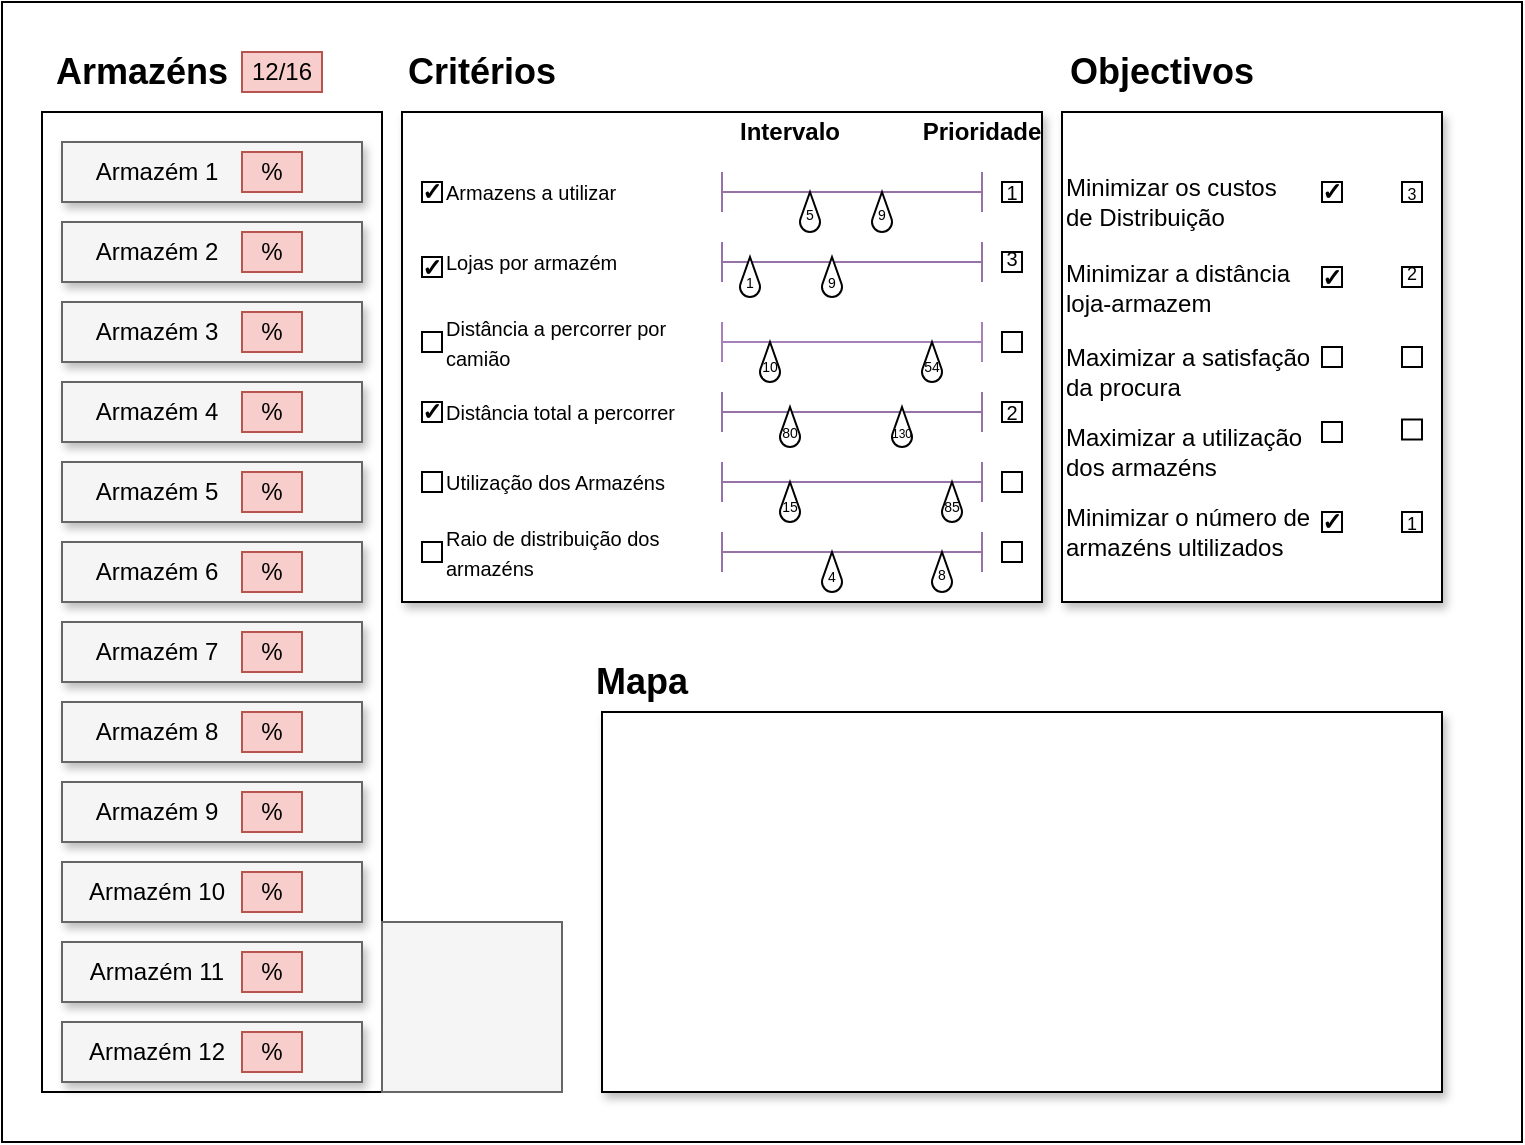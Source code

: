 <mxfile version="14.5.10" type="github" pages="3">
  <diagram id="NRmai4ufiU7n2OQgseoS" name="Main screen">
    <mxGraphModel dx="711" dy="396" grid="1" gridSize="10" guides="1" tooltips="1" connect="1" arrows="1" fold="1" page="1" pageScale="1" pageWidth="827" pageHeight="1169" math="0" shadow="0">
      <root>
        <mxCell id="0" />
        <mxCell id="1" parent="0" />
        <mxCell id="R0dW41iW67-p02SMjD4P-4" value="" style="rounded=0;whiteSpace=wrap;html=1;" parent="1" vertex="1">
          <mxGeometry x="40" y="120" width="760" height="570" as="geometry" />
        </mxCell>
        <mxCell id="R0dW41iW67-p02SMjD4P-6" value="" style="rounded=0;whiteSpace=wrap;html=1;" parent="1" vertex="1">
          <mxGeometry x="60" y="175" width="170" height="490" as="geometry" />
        </mxCell>
        <mxCell id="R0dW41iW67-p02SMjD4P-9" value="" style="rounded=0;whiteSpace=wrap;html=1;fillColor=#f5f5f5;strokeColor=#666666;fontColor=#333333;shadow=1;" parent="1" vertex="1">
          <mxGeometry x="70" y="230" width="150" height="30" as="geometry" />
        </mxCell>
        <mxCell id="R0dW41iW67-p02SMjD4P-10" value="" style="rounded=0;whiteSpace=wrap;html=1;fillColor=#f5f5f5;strokeColor=#666666;fontColor=#333333;shadow=1;" parent="1" vertex="1">
          <mxGeometry x="70" y="270" width="150" height="30" as="geometry" />
        </mxCell>
        <mxCell id="R0dW41iW67-p02SMjD4P-11" value="" style="rounded=0;whiteSpace=wrap;html=1;fillColor=#f5f5f5;strokeColor=#666666;fontColor=#333333;shadow=1;" parent="1" vertex="1">
          <mxGeometry x="70" y="310" width="150" height="30" as="geometry" />
        </mxCell>
        <mxCell id="R0dW41iW67-p02SMjD4P-12" value="" style="rounded=0;whiteSpace=wrap;html=1;fillColor=#f5f5f5;strokeColor=#666666;fontColor=#333333;shadow=1;" parent="1" vertex="1">
          <mxGeometry x="70" y="350" width="150" height="30" as="geometry" />
        </mxCell>
        <mxCell id="R0dW41iW67-p02SMjD4P-13" value="" style="rounded=0;whiteSpace=wrap;html=1;fillColor=#f5f5f5;strokeColor=#666666;fontColor=#333333;shadow=1;" parent="1" vertex="1">
          <mxGeometry x="70" y="430" width="150" height="30" as="geometry" />
        </mxCell>
        <mxCell id="R0dW41iW67-p02SMjD4P-14" value="" style="rounded=0;whiteSpace=wrap;html=1;fillColor=#f5f5f5;strokeColor=#666666;fontColor=#333333;shadow=1;" parent="1" vertex="1">
          <mxGeometry x="70" y="390" width="150" height="30" as="geometry" />
        </mxCell>
        <mxCell id="R0dW41iW67-p02SMjD4P-15" value="" style="rounded=0;whiteSpace=wrap;html=1;fillColor=#f5f5f5;strokeColor=#666666;fontColor=#333333;shadow=1;" parent="1" vertex="1">
          <mxGeometry x="70" y="190" width="150" height="30" as="geometry" />
        </mxCell>
        <UserObject label="Armazém 1 " link="data:page/id,EaeVv4soLOS1COrtuG4x" id="R0dW41iW67-p02SMjD4P-8">
          <mxCell style="text;html=1;strokeColor=none;fillColor=none;align=center;verticalAlign=middle;whiteSpace=wrap;rounded=0;" parent="1" vertex="1">
            <mxGeometry x="80" y="195" width="75" height="20" as="geometry" />
          </mxCell>
        </UserObject>
        <mxCell id="R0dW41iW67-p02SMjD4P-16" value="&lt;div&gt;Armazém 2&lt;/div&gt;" style="text;html=1;strokeColor=none;fillColor=none;align=center;verticalAlign=middle;whiteSpace=wrap;rounded=0;" parent="1" vertex="1">
          <mxGeometry x="80" y="230" width="75" height="30" as="geometry" />
        </mxCell>
        <mxCell id="R0dW41iW67-p02SMjD4P-17" value="&lt;div&gt;Armazém 3&lt;br&gt;&lt;/div&gt;" style="text;html=1;strokeColor=none;fillColor=none;align=center;verticalAlign=middle;whiteSpace=wrap;rounded=0;" parent="1" vertex="1">
          <mxGeometry x="80" y="275" width="75" height="20" as="geometry" />
        </mxCell>
        <mxCell id="R0dW41iW67-p02SMjD4P-18" value="&lt;div&gt;Armazém 4&lt;br&gt;&lt;/div&gt;" style="text;html=1;strokeColor=none;fillColor=none;align=center;verticalAlign=middle;whiteSpace=wrap;rounded=0;" parent="1" vertex="1">
          <mxGeometry x="80" y="315" width="75" height="20" as="geometry" />
        </mxCell>
        <mxCell id="R0dW41iW67-p02SMjD4P-19" value="&lt;div&gt;Armazém 5&lt;/div&gt;" style="text;html=1;strokeColor=none;fillColor=none;align=center;verticalAlign=middle;whiteSpace=wrap;rounded=0;" parent="1" vertex="1">
          <mxGeometry x="80" y="355" width="75" height="20" as="geometry" />
        </mxCell>
        <mxCell id="R0dW41iW67-p02SMjD4P-20" value="&lt;div&gt;Armazém 7&lt;br&gt;&lt;/div&gt;" style="text;html=1;strokeColor=none;fillColor=none;align=center;verticalAlign=middle;whiteSpace=wrap;rounded=0;" parent="1" vertex="1">
          <mxGeometry x="80" y="435" width="75" height="20" as="geometry" />
        </mxCell>
        <mxCell id="R0dW41iW67-p02SMjD4P-23" value="&lt;div&gt;Armazém 6&lt;/div&gt;" style="text;html=1;strokeColor=none;fillColor=none;align=center;verticalAlign=middle;whiteSpace=wrap;rounded=0;" parent="1" vertex="1">
          <mxGeometry x="80" y="395" width="75" height="20" as="geometry" />
        </mxCell>
        <mxCell id="R0dW41iW67-p02SMjD4P-24" value="&lt;div align=&quot;left&quot;&gt;&lt;br&gt;&lt;/div&gt;" style="rounded=0;whiteSpace=wrap;html=1;fillColor=#f5f5f5;strokeColor=#666666;fontColor=#333333;shadow=1;" parent="1" vertex="1">
          <mxGeometry x="70" y="470" width="150" height="30" as="geometry" />
        </mxCell>
        <mxCell id="R0dW41iW67-p02SMjD4P-25" value="" style="rounded=0;whiteSpace=wrap;html=1;fillColor=#f5f5f5;strokeColor=#666666;fontColor=#333333;shadow=1;" parent="1" vertex="1">
          <mxGeometry x="70" y="510" width="150" height="30" as="geometry" />
        </mxCell>
        <mxCell id="R0dW41iW67-p02SMjD4P-26" value="" style="rounded=0;whiteSpace=wrap;html=1;fillColor=#f5f5f5;strokeColor=#666666;fontColor=#333333;shadow=1;" parent="1" vertex="1">
          <mxGeometry x="70" y="550" width="150" height="30" as="geometry" />
        </mxCell>
        <mxCell id="R0dW41iW67-p02SMjD4P-28" value="" style="rounded=0;whiteSpace=wrap;html=1;fillColor=#f5f5f5;strokeColor=#666666;fontColor=#333333;shadow=1;" parent="1" vertex="1">
          <mxGeometry x="70" y="590" width="150" height="30" as="geometry" />
        </mxCell>
        <mxCell id="R0dW41iW67-p02SMjD4P-29" value="&lt;div&gt;Armazém 9&lt;br&gt;&lt;/div&gt;" style="text;html=1;strokeColor=none;fillColor=none;align=center;verticalAlign=middle;whiteSpace=wrap;rounded=0;" parent="1" vertex="1">
          <mxGeometry x="80" y="515" width="75" height="20" as="geometry" />
        </mxCell>
        <mxCell id="R0dW41iW67-p02SMjD4P-30" value="&lt;div&gt;Armazém 8&lt;br&gt;&lt;/div&gt;" style="text;html=1;strokeColor=none;fillColor=none;align=center;verticalAlign=middle;whiteSpace=wrap;rounded=0;" parent="1" vertex="1">
          <mxGeometry x="80" y="475" width="75" height="20" as="geometry" />
        </mxCell>
        <mxCell id="R0dW41iW67-p02SMjD4P-31" value="&lt;div&gt;Armazém 10&lt;br&gt;&lt;/div&gt;" style="text;html=1;strokeColor=none;fillColor=none;align=center;verticalAlign=middle;whiteSpace=wrap;rounded=0;" parent="1" vertex="1">
          <mxGeometry x="80" y="555" width="75" height="20" as="geometry" />
        </mxCell>
        <mxCell id="R0dW41iW67-p02SMjD4P-32" value="&lt;div&gt;Armazém 11&lt;br&gt;&lt;/div&gt;" style="text;html=1;strokeColor=none;fillColor=none;align=center;verticalAlign=middle;whiteSpace=wrap;rounded=0;" parent="1" vertex="1">
          <mxGeometry x="80" y="595" width="75" height="20" as="geometry" />
        </mxCell>
        <mxCell id="R0dW41iW67-p02SMjD4P-33" value="%" style="text;html=1;strokeColor=#b85450;fillColor=#f8cecc;align=center;verticalAlign=middle;whiteSpace=wrap;rounded=0;" parent="1" vertex="1">
          <mxGeometry x="160" y="195" width="30" height="20" as="geometry" />
        </mxCell>
        <mxCell id="R0dW41iW67-p02SMjD4P-34" value="%" style="text;html=1;strokeColor=#b85450;fillColor=#f8cecc;align=center;verticalAlign=middle;whiteSpace=wrap;rounded=0;" parent="1" vertex="1">
          <mxGeometry x="160" y="235" width="30" height="20" as="geometry" />
        </mxCell>
        <mxCell id="R0dW41iW67-p02SMjD4P-35" value="%" style="text;html=1;strokeColor=#b85450;fillColor=#f8cecc;align=center;verticalAlign=middle;whiteSpace=wrap;rounded=0;" parent="1" vertex="1">
          <mxGeometry x="160" y="275" width="30" height="20" as="geometry" />
        </mxCell>
        <mxCell id="R0dW41iW67-p02SMjD4P-36" value="%" style="text;html=1;strokeColor=#b85450;fillColor=#f8cecc;align=center;verticalAlign=middle;whiteSpace=wrap;rounded=0;" parent="1" vertex="1">
          <mxGeometry x="160" y="315" width="30" height="20" as="geometry" />
        </mxCell>
        <mxCell id="R0dW41iW67-p02SMjD4P-37" value="%" style="text;html=1;strokeColor=#b85450;fillColor=#f8cecc;align=center;verticalAlign=middle;whiteSpace=wrap;rounded=0;" parent="1" vertex="1">
          <mxGeometry x="160" y="355" width="30" height="20" as="geometry" />
        </mxCell>
        <mxCell id="R0dW41iW67-p02SMjD4P-38" value="%" style="text;html=1;strokeColor=#b85450;fillColor=#f8cecc;align=center;verticalAlign=middle;whiteSpace=wrap;rounded=0;" parent="1" vertex="1">
          <mxGeometry x="160" y="395" width="30" height="20" as="geometry" />
        </mxCell>
        <mxCell id="R0dW41iW67-p02SMjD4P-39" value="%" style="text;html=1;strokeColor=#b85450;fillColor=#f8cecc;align=center;verticalAlign=middle;whiteSpace=wrap;rounded=0;" parent="1" vertex="1">
          <mxGeometry x="160" y="435" width="30" height="20" as="geometry" />
        </mxCell>
        <mxCell id="R0dW41iW67-p02SMjD4P-40" value="%" style="text;html=1;strokeColor=#b85450;fillColor=#f8cecc;align=center;verticalAlign=middle;whiteSpace=wrap;rounded=0;" parent="1" vertex="1">
          <mxGeometry x="160" y="475" width="30" height="20" as="geometry" />
        </mxCell>
        <mxCell id="R0dW41iW67-p02SMjD4P-41" value="%" style="text;html=1;strokeColor=#b85450;fillColor=#f8cecc;align=center;verticalAlign=middle;whiteSpace=wrap;rounded=0;" parent="1" vertex="1">
          <mxGeometry x="160" y="515" width="30" height="20" as="geometry" />
        </mxCell>
        <mxCell id="R0dW41iW67-p02SMjD4P-42" value="%" style="text;html=1;strokeColor=#b85450;fillColor=#f8cecc;align=center;verticalAlign=middle;whiteSpace=wrap;rounded=0;" parent="1" vertex="1">
          <mxGeometry x="160" y="595" width="30" height="20" as="geometry" />
        </mxCell>
        <mxCell id="R0dW41iW67-p02SMjD4P-43" value="%" style="text;html=1;strokeColor=#b85450;fillColor=#f8cecc;align=center;verticalAlign=middle;whiteSpace=wrap;rounded=0;" parent="1" vertex="1">
          <mxGeometry x="160" y="555" width="30" height="20" as="geometry" />
        </mxCell>
        <mxCell id="R0dW41iW67-p02SMjD4P-44" value="" style="rounded=0;whiteSpace=wrap;html=1;fillColor=#f5f5f5;strokeColor=#666666;fontColor=#333333;shadow=1;" parent="1" vertex="1">
          <mxGeometry x="70" y="630" width="150" height="30" as="geometry" />
        </mxCell>
        <mxCell id="R0dW41iW67-p02SMjD4P-46" value="&lt;div&gt;Armazém 12&lt;br&gt;&lt;/div&gt;" style="text;html=1;strokeColor=none;fillColor=none;align=center;verticalAlign=middle;whiteSpace=wrap;rounded=0;" parent="1" vertex="1">
          <mxGeometry x="80" y="635" width="75" height="20" as="geometry" />
        </mxCell>
        <mxCell id="R0dW41iW67-p02SMjD4P-47" value="%" style="text;html=1;strokeColor=#b85450;fillColor=#f8cecc;align=center;verticalAlign=middle;whiteSpace=wrap;rounded=0;" parent="1" vertex="1">
          <mxGeometry x="160" y="635" width="30" height="20" as="geometry" />
        </mxCell>
        <mxCell id="R0dW41iW67-p02SMjD4P-48" value="&lt;b&gt;&lt;font style=&quot;font-size: 18px&quot;&gt;Armazéns &lt;/font&gt;&lt;/b&gt;" style="text;html=1;strokeColor=none;fillColor=none;align=center;verticalAlign=middle;whiteSpace=wrap;rounded=0;" parent="1" vertex="1">
          <mxGeometry x="70" y="135" width="80" height="40" as="geometry" />
        </mxCell>
        <mxCell id="R0dW41iW67-p02SMjD4P-49" value="12/16" style="text;html=1;strokeColor=#b85450;fillColor=#f8cecc;align=center;verticalAlign=middle;whiteSpace=wrap;rounded=0;" parent="1" vertex="1">
          <mxGeometry x="160" y="145" width="40" height="20" as="geometry" />
        </mxCell>
        <mxCell id="R0dW41iW67-p02SMjD4P-50" value="" style="rounded=0;whiteSpace=wrap;html=1;shadow=1;" parent="1" vertex="1">
          <mxGeometry x="240" y="175" width="320" height="245" as="geometry" />
        </mxCell>
        <mxCell id="R0dW41iW67-p02SMjD4P-51" value="" style="rounded=0;whiteSpace=wrap;html=1;shadow=1;" parent="1" vertex="1">
          <mxGeometry x="570" y="175" width="190" height="245" as="geometry" />
        </mxCell>
        <mxCell id="R0dW41iW67-p02SMjD4P-53" value="&lt;font style=&quot;font-size: 18px&quot;&gt;&lt;b&gt;Critérios&lt;/b&gt;&lt;/font&gt;" style="text;html=1;strokeColor=none;fillColor=none;align=center;verticalAlign=middle;whiteSpace=wrap;rounded=0;shadow=1;" parent="1" vertex="1">
          <mxGeometry x="260" y="145" width="40" height="20" as="geometry" />
        </mxCell>
        <mxCell id="R0dW41iW67-p02SMjD4P-54" value="&lt;b&gt;&lt;font style=&quot;font-size: 18px&quot;&gt;Objectivos&lt;/font&gt;&lt;/b&gt;" style="text;html=1;strokeColor=none;fillColor=none;align=center;verticalAlign=middle;whiteSpace=wrap;rounded=0;shadow=1;" parent="1" vertex="1">
          <mxGeometry x="600" y="145" width="40" height="20" as="geometry" />
        </mxCell>
        <mxCell id="R0dW41iW67-p02SMjD4P-57" value="" style="rounded=0;whiteSpace=wrap;html=1;shadow=1;" parent="1" vertex="1">
          <mxGeometry x="340" y="475" width="420" height="190" as="geometry" />
        </mxCell>
        <mxCell id="R0dW41iW67-p02SMjD4P-58" value="&lt;b&gt;&lt;font style=&quot;font-size: 18px&quot;&gt;Mapa&lt;/font&gt;&lt;/b&gt;" style="text;html=1;strokeColor=none;fillColor=none;align=center;verticalAlign=middle;whiteSpace=wrap;rounded=0;shadow=1;" parent="1" vertex="1">
          <mxGeometry x="340" y="450" width="40" height="20" as="geometry" />
        </mxCell>
        <mxCell id="tkk9e5V-FSu3oB6VqEjD-1" value="&lt;b&gt;✓&lt;/b&gt;" style="rounded=0;whiteSpace=wrap;html=1;" vertex="1" parent="1">
          <mxGeometry x="250" y="210" width="10" height="10" as="geometry" />
        </mxCell>
        <mxCell id="tkk9e5V-FSu3oB6VqEjD-5" value="&lt;b&gt;✓&lt;/b&gt;" style="rounded=0;whiteSpace=wrap;html=1;" vertex="1" parent="1">
          <mxGeometry x="250" y="247.5" width="10" height="10" as="geometry" />
        </mxCell>
        <mxCell id="tkk9e5V-FSu3oB6VqEjD-6" value="" style="rounded=0;whiteSpace=wrap;html=1;" vertex="1" parent="1">
          <mxGeometry x="250" y="285" width="10" height="10" as="geometry" />
        </mxCell>
        <mxCell id="tkk9e5V-FSu3oB6VqEjD-7" value="&lt;b&gt;✓&lt;/b&gt;" style="rounded=0;whiteSpace=wrap;html=1;" vertex="1" parent="1">
          <mxGeometry x="250" y="320" width="10" height="10" as="geometry" />
        </mxCell>
        <mxCell id="tkk9e5V-FSu3oB6VqEjD-8" value="" style="rounded=0;whiteSpace=wrap;html=1;" vertex="1" parent="1">
          <mxGeometry x="250" y="355" width="10" height="10" as="geometry" />
        </mxCell>
        <mxCell id="tkk9e5V-FSu3oB6VqEjD-9" value="" style="rounded=0;whiteSpace=wrap;html=1;" vertex="1" parent="1">
          <mxGeometry x="250" y="390" width="10" height="10" as="geometry" />
        </mxCell>
        <mxCell id="muwwWc_V2hGWRT89JYlG-5" value="&lt;div align=&quot;left&quot;&gt;&lt;font style=&quot;font-size: 10px&quot;&gt;Armazens a utilizar&lt;/font&gt;&lt;/div&gt;" style="text;html=1;strokeColor=none;fillColor=none;align=left;verticalAlign=middle;whiteSpace=wrap;rounded=0;" vertex="1" parent="1">
          <mxGeometry x="260" y="205" width="120" height="20" as="geometry" />
        </mxCell>
        <mxCell id="muwwWc_V2hGWRT89JYlG-12" value="" style="shape=crossbar;whiteSpace=wrap;html=1;rounded=1;fillColor=#e1d5e7;strokeColor=#9673a6;" vertex="1" parent="1">
          <mxGeometry x="400" y="205" width="130" height="20" as="geometry" />
        </mxCell>
        <mxCell id="muwwWc_V2hGWRT89JYlG-13" value="" style="verticalLabelPosition=bottom;verticalAlign=top;html=1;shape=mxgraph.basic.drop" vertex="1" parent="1">
          <mxGeometry x="439" y="215" width="10" height="20" as="geometry" />
        </mxCell>
        <mxCell id="muwwWc_V2hGWRT89JYlG-14" value="" style="verticalLabelPosition=bottom;verticalAlign=top;html=1;shape=mxgraph.basic.drop" vertex="1" parent="1">
          <mxGeometry x="475" y="215" width="10" height="20" as="geometry" />
        </mxCell>
        <mxCell id="muwwWc_V2hGWRT89JYlG-15" value="&lt;div align=&quot;left&quot;&gt;&lt;font style=&quot;font-size: 10px&quot;&gt;Lojas por armazém&lt;/font&gt;&lt;/div&gt;" style="text;html=1;strokeColor=none;fillColor=none;align=left;verticalAlign=middle;whiteSpace=wrap;rounded=0;" vertex="1" parent="1">
          <mxGeometry x="260" y="240" width="120" height="20" as="geometry" />
        </mxCell>
        <mxCell id="muwwWc_V2hGWRT89JYlG-16" value="" style="shape=crossbar;whiteSpace=wrap;html=1;rounded=1;fillColor=#e1d5e7;strokeColor=#9673a6;" vertex="1" parent="1">
          <mxGeometry x="400" y="240" width="130" height="20" as="geometry" />
        </mxCell>
        <mxCell id="muwwWc_V2hGWRT89JYlG-17" value="" style="verticalLabelPosition=bottom;verticalAlign=top;html=1;shape=mxgraph.basic.drop" vertex="1" parent="1">
          <mxGeometry x="409" y="247.5" width="10" height="20" as="geometry" />
        </mxCell>
        <mxCell id="muwwWc_V2hGWRT89JYlG-18" value="" style="verticalLabelPosition=bottom;verticalAlign=top;html=1;shape=mxgraph.basic.drop" vertex="1" parent="1">
          <mxGeometry x="450" y="247.5" width="10" height="20" as="geometry" />
        </mxCell>
        <mxCell id="muwwWc_V2hGWRT89JYlG-20" value="&lt;font style=&quot;font-size: 7px&quot;&gt;5&lt;/font&gt;" style="text;html=1;strokeColor=none;fillColor=none;align=center;verticalAlign=middle;whiteSpace=wrap;rounded=0;" vertex="1" parent="1">
          <mxGeometry x="439" y="220" width="10" height="10" as="geometry" />
        </mxCell>
        <mxCell id="muwwWc_V2hGWRT89JYlG-21" value="&lt;font style=&quot;font-size: 7px&quot;&gt;9&lt;/font&gt;" style="text;html=1;strokeColor=none;fillColor=none;align=center;verticalAlign=middle;whiteSpace=wrap;rounded=0;" vertex="1" parent="1">
          <mxGeometry x="475" y="220" width="10" height="10" as="geometry" />
        </mxCell>
        <mxCell id="muwwWc_V2hGWRT89JYlG-22" value="&lt;font style=&quot;font-size: 7px&quot;&gt;1&lt;/font&gt;" style="text;html=1;strokeColor=none;fillColor=none;align=center;verticalAlign=middle;whiteSpace=wrap;rounded=0;" vertex="1" parent="1">
          <mxGeometry x="409" y="253.75" width="10" height="10" as="geometry" />
        </mxCell>
        <mxCell id="muwwWc_V2hGWRT89JYlG-23" value="&lt;font style=&quot;font-size: 7px&quot;&gt;9&lt;/font&gt;" style="text;html=1;strokeColor=none;fillColor=none;align=center;verticalAlign=middle;whiteSpace=wrap;rounded=0;" vertex="1" parent="1">
          <mxGeometry x="450" y="252.5" width="10" height="12.5" as="geometry" />
        </mxCell>
        <mxCell id="muwwWc_V2hGWRT89JYlG-28" value="" style="shape=crossbar;whiteSpace=wrap;html=1;rounded=1;strokeColor=#A680B8;" vertex="1" parent="1">
          <mxGeometry x="400" y="280" width="130" height="20" as="geometry" />
        </mxCell>
        <mxCell id="muwwWc_V2hGWRT89JYlG-29" value="" style="verticalLabelPosition=bottom;verticalAlign=top;html=1;shape=mxgraph.basic.drop" vertex="1" parent="1">
          <mxGeometry x="419" y="290" width="10" height="20" as="geometry" />
        </mxCell>
        <mxCell id="muwwWc_V2hGWRT89JYlG-30" value="" style="verticalLabelPosition=bottom;verticalAlign=top;html=1;shape=mxgraph.basic.drop" vertex="1" parent="1">
          <mxGeometry x="500" y="290" width="10" height="20" as="geometry" />
        </mxCell>
        <mxCell id="muwwWc_V2hGWRT89JYlG-31" value="&lt;font style=&quot;font-size: 7px&quot;&gt;10&lt;/font&gt;" style="text;html=1;strokeColor=none;fillColor=none;align=center;verticalAlign=middle;whiteSpace=wrap;rounded=0;" vertex="1" parent="1">
          <mxGeometry x="419" y="295" width="10" height="12.5" as="geometry" />
        </mxCell>
        <mxCell id="muwwWc_V2hGWRT89JYlG-32" value="&lt;div align=&quot;left&quot;&gt;&lt;font style=&quot;font-size: 10px&quot;&gt;Distância a percorrer por camião&lt;/font&gt;&lt;br&gt;&lt;/div&gt;" style="text;html=1;strokeColor=none;fillColor=none;align=left;verticalAlign=middle;whiteSpace=wrap;rounded=0;" vertex="1" parent="1">
          <mxGeometry x="260" y="280" width="120" height="20" as="geometry" />
        </mxCell>
        <mxCell id="muwwWc_V2hGWRT89JYlG-34" value="&lt;div style=&quot;font-size: 10px&quot; align=&quot;left&quot;&gt;&lt;font style=&quot;font-size: 10px&quot;&gt;Distância total a percorrer&lt;/font&gt;&lt;br&gt;&lt;/div&gt;" style="text;html=1;strokeColor=none;fillColor=none;align=left;verticalAlign=middle;whiteSpace=wrap;rounded=0;" vertex="1" parent="1">
          <mxGeometry x="260" y="315" width="140" height="20" as="geometry" />
        </mxCell>
        <mxCell id="D7VwC7txDhZd7Wnt2dgu-1" value="&lt;font style=&quot;font-size: 10px&quot;&gt;Utilização dos Armazéns&lt;br&gt;&lt;/font&gt;" style="text;html=1;strokeColor=none;fillColor=none;align=left;verticalAlign=middle;whiteSpace=wrap;rounded=0;" vertex="1" parent="1">
          <mxGeometry x="260" y="350" width="140" height="20" as="geometry" />
        </mxCell>
        <mxCell id="D7VwC7txDhZd7Wnt2dgu-2" value="" style="shape=crossbar;whiteSpace=wrap;html=1;rounded=1;fillColor=#e1d5e7;strokeColor=#9673a6;" vertex="1" parent="1">
          <mxGeometry x="400" y="315" width="130" height="20" as="geometry" />
        </mxCell>
        <mxCell id="D7VwC7txDhZd7Wnt2dgu-3" value="" style="shape=crossbar;whiteSpace=wrap;html=1;rounded=1;fillColor=#e1d5e7;strokeColor=#9673a6;" vertex="1" parent="1">
          <mxGeometry x="400" y="350" width="130" height="20" as="geometry" />
        </mxCell>
        <mxCell id="D7VwC7txDhZd7Wnt2dgu-4" value="" style="shape=crossbar;whiteSpace=wrap;html=1;rounded=1;fillColor=#e1d5e7;strokeColor=#9673a6;" vertex="1" parent="1">
          <mxGeometry x="400" y="385" width="130" height="20" as="geometry" />
        </mxCell>
        <mxCell id="D7VwC7txDhZd7Wnt2dgu-5" value="" style="verticalLabelPosition=bottom;verticalAlign=top;html=1;shape=mxgraph.basic.drop" vertex="1" parent="1">
          <mxGeometry x="485" y="322.5" width="10" height="20" as="geometry" />
        </mxCell>
        <mxCell id="D7VwC7txDhZd7Wnt2dgu-6" value="" style="verticalLabelPosition=bottom;verticalAlign=top;html=1;shape=mxgraph.basic.drop" vertex="1" parent="1">
          <mxGeometry x="510" y="360" width="10" height="20" as="geometry" />
        </mxCell>
        <mxCell id="D7VwC7txDhZd7Wnt2dgu-7" value="" style="verticalLabelPosition=bottom;verticalAlign=top;html=1;shape=mxgraph.basic.drop" vertex="1" parent="1">
          <mxGeometry x="505" y="395" width="10" height="20" as="geometry" />
        </mxCell>
        <mxCell id="D7VwC7txDhZd7Wnt2dgu-8" value="" style="verticalLabelPosition=bottom;verticalAlign=top;html=1;shape=mxgraph.basic.drop" vertex="1" parent="1">
          <mxGeometry x="429" y="360" width="10" height="20" as="geometry" />
        </mxCell>
        <mxCell id="D7VwC7txDhZd7Wnt2dgu-9" value="" style="verticalLabelPosition=bottom;verticalAlign=top;html=1;shape=mxgraph.basic.drop" vertex="1" parent="1">
          <mxGeometry x="450" y="395" width="10" height="20" as="geometry" />
        </mxCell>
        <mxCell id="D7VwC7txDhZd7Wnt2dgu-10" value="" style="verticalLabelPosition=bottom;verticalAlign=top;html=1;shape=mxgraph.basic.drop" vertex="1" parent="1">
          <mxGeometry x="429" y="322.5" width="10" height="20" as="geometry" />
        </mxCell>
        <mxCell id="D7VwC7txDhZd7Wnt2dgu-11" value="&lt;font style=&quot;font-size: 10px&quot;&gt;Raio de distribuição dos armazéns &lt;br&gt;&lt;/font&gt;" style="text;html=1;strokeColor=none;fillColor=none;align=left;verticalAlign=middle;whiteSpace=wrap;rounded=0;" vertex="1" parent="1">
          <mxGeometry x="260" y="385" width="140" height="20" as="geometry" />
        </mxCell>
        <mxCell id="D7VwC7txDhZd7Wnt2dgu-14" value="&lt;font style=&quot;font-size: 7px&quot;&gt;54&lt;/font&gt;" style="text;html=1;strokeColor=none;fillColor=none;align=center;verticalAlign=middle;whiteSpace=wrap;rounded=0;" vertex="1" parent="1">
          <mxGeometry x="500" y="295" width="10" height="12.5" as="geometry" />
        </mxCell>
        <mxCell id="D7VwC7txDhZd7Wnt2dgu-15" value="&lt;font style=&quot;font-size: 7px&quot;&gt;80&lt;/font&gt;" style="text;html=1;strokeColor=none;fillColor=none;align=center;verticalAlign=middle;whiteSpace=wrap;rounded=0;" vertex="1" parent="1">
          <mxGeometry x="429" y="325" width="10" height="17.5" as="geometry" />
        </mxCell>
        <mxCell id="D7VwC7txDhZd7Wnt2dgu-16" value="&lt;font style=&quot;font-size: 6px&quot;&gt;130&lt;/font&gt;" style="text;html=1;strokeColor=none;fillColor=none;align=center;verticalAlign=middle;whiteSpace=wrap;rounded=0;" vertex="1" parent="1">
          <mxGeometry x="485" y="325" width="10" height="17.5" as="geometry" />
        </mxCell>
        <mxCell id="D7VwC7txDhZd7Wnt2dgu-17" value="&lt;font style=&quot;font-size: 7px&quot;&gt;15&lt;/font&gt;" style="text;html=1;strokeColor=none;fillColor=none;align=center;verticalAlign=middle;whiteSpace=wrap;rounded=0;" vertex="1" parent="1">
          <mxGeometry x="429" y="362.5" width="10" height="17.5" as="geometry" />
        </mxCell>
        <mxCell id="D7VwC7txDhZd7Wnt2dgu-18" value="&lt;font style=&quot;font-size: 7px&quot;&gt;85&lt;/font&gt;" style="text;html=1;strokeColor=none;fillColor=none;align=center;verticalAlign=middle;whiteSpace=wrap;rounded=0;" vertex="1" parent="1">
          <mxGeometry x="510" y="362.5" width="10" height="17.5" as="geometry" />
        </mxCell>
        <mxCell id="D7VwC7txDhZd7Wnt2dgu-19" value="&lt;font style=&quot;font-size: 7px&quot;&gt;4&lt;/font&gt;" style="text;html=1;strokeColor=none;fillColor=none;align=center;verticalAlign=middle;whiteSpace=wrap;rounded=0;" vertex="1" parent="1">
          <mxGeometry x="450" y="397.5" width="10" height="17.5" as="geometry" />
        </mxCell>
        <mxCell id="D7VwC7txDhZd7Wnt2dgu-20" value="&lt;font style=&quot;font-size: 7px&quot;&gt;8&lt;/font&gt;" style="text;html=1;strokeColor=none;fillColor=none;align=center;verticalAlign=middle;whiteSpace=wrap;rounded=0;" vertex="1" parent="1">
          <mxGeometry x="505" y="396.25" width="10" height="17.5" as="geometry" />
        </mxCell>
        <mxCell id="D7VwC7txDhZd7Wnt2dgu-25" value="" style="rounded=0;whiteSpace=wrap;html=1;" vertex="1" parent="1">
          <mxGeometry x="540" y="210" width="10" height="10" as="geometry" />
        </mxCell>
        <mxCell id="D7VwC7txDhZd7Wnt2dgu-26" value="" style="rounded=0;whiteSpace=wrap;html=1;" vertex="1" parent="1">
          <mxGeometry x="540" y="390" width="10" height="10" as="geometry" />
        </mxCell>
        <mxCell id="D7VwC7txDhZd7Wnt2dgu-27" value="" style="rounded=0;whiteSpace=wrap;html=1;" vertex="1" parent="1">
          <mxGeometry x="540" y="355" width="10" height="10" as="geometry" />
        </mxCell>
        <mxCell id="D7VwC7txDhZd7Wnt2dgu-28" value="" style="rounded=0;whiteSpace=wrap;html=1;" vertex="1" parent="1">
          <mxGeometry x="540" y="320" width="10" height="10" as="geometry" />
        </mxCell>
        <mxCell id="D7VwC7txDhZd7Wnt2dgu-29" value="" style="rounded=0;whiteSpace=wrap;html=1;align=right;" vertex="1" parent="1">
          <mxGeometry x="540" y="245" width="10" height="10" as="geometry" />
        </mxCell>
        <mxCell id="D7VwC7txDhZd7Wnt2dgu-30" value="" style="rounded=0;whiteSpace=wrap;html=1;" vertex="1" parent="1">
          <mxGeometry x="540" y="285" width="10" height="10" as="geometry" />
        </mxCell>
        <mxCell id="D7VwC7txDhZd7Wnt2dgu-32" value="&lt;font style=&quot;font-size: 10px&quot;&gt;1&lt;/font&gt;" style="text;html=1;strokeColor=none;fillColor=none;align=center;verticalAlign=middle;whiteSpace=wrap;rounded=0;" vertex="1" parent="1">
          <mxGeometry x="540" y="210" width="10" height="10" as="geometry" />
        </mxCell>
        <mxCell id="D7VwC7txDhZd7Wnt2dgu-33" value="&lt;font style=&quot;font-size: 10px&quot;&gt;3&lt;/font&gt;" style="text;html=1;strokeColor=none;fillColor=none;align=center;verticalAlign=middle;whiteSpace=wrap;rounded=0;" vertex="1" parent="1">
          <mxGeometry x="540" y="242.5" width="10" height="10" as="geometry" />
        </mxCell>
        <mxCell id="D7VwC7txDhZd7Wnt2dgu-34" value="&lt;font style=&quot;font-size: 10px&quot;&gt;2&lt;/font&gt;" style="text;html=1;strokeColor=none;fillColor=none;align=center;verticalAlign=middle;whiteSpace=wrap;rounded=0;" vertex="1" parent="1">
          <mxGeometry x="540" y="320" width="10" height="10" as="geometry" />
        </mxCell>
        <mxCell id="D7VwC7txDhZd7Wnt2dgu-35" value="&lt;b&gt;Intervalo&lt;/b&gt;" style="text;html=1;strokeColor=none;fillColor=none;align=center;verticalAlign=middle;whiteSpace=wrap;rounded=0;shadow=1;" vertex="1" parent="1">
          <mxGeometry x="414" y="175" width="40" height="20" as="geometry" />
        </mxCell>
        <mxCell id="D7VwC7txDhZd7Wnt2dgu-36" value="&lt;b&gt;Prioridade&lt;/b&gt;" style="text;html=1;strokeColor=none;fillColor=none;align=center;verticalAlign=middle;whiteSpace=wrap;rounded=0;shadow=1;" vertex="1" parent="1">
          <mxGeometry x="510" y="175" width="40" height="20" as="geometry" />
        </mxCell>
        <mxCell id="D7VwC7txDhZd7Wnt2dgu-38" value="Minimizar os custos de Distribuição" style="text;html=1;strokeColor=none;fillColor=none;align=left;verticalAlign=middle;whiteSpace=wrap;rounded=0;" vertex="1" parent="1">
          <mxGeometry x="570" y="210" width="120" height="20" as="geometry" />
        </mxCell>
        <mxCell id="D7VwC7txDhZd7Wnt2dgu-39" value="Minimizar a distância loja-armazem" style="text;html=1;strokeColor=none;fillColor=none;align=left;verticalAlign=middle;whiteSpace=wrap;rounded=0;" vertex="1" parent="1">
          <mxGeometry x="570" y="252.5" width="120" height="20" as="geometry" />
        </mxCell>
        <mxCell id="D7VwC7txDhZd7Wnt2dgu-40" value="Maximizar a satisfação da procura" style="text;html=1;strokeColor=none;fillColor=none;align=left;verticalAlign=middle;whiteSpace=wrap;rounded=0;" vertex="1" parent="1">
          <mxGeometry x="570" y="295" width="130" height="20" as="geometry" />
        </mxCell>
        <mxCell id="D7VwC7txDhZd7Wnt2dgu-41" value="Maximizar a utilização dos armazéns" style="text;html=1;strokeColor=none;fillColor=none;align=left;verticalAlign=middle;whiteSpace=wrap;rounded=0;" vertex="1" parent="1">
          <mxGeometry x="570" y="335" width="130" height="20" as="geometry" />
        </mxCell>
        <mxCell id="D7VwC7txDhZd7Wnt2dgu-42" value="Minimizar o número de armazéns ultilizados" style="text;html=1;strokeColor=none;fillColor=none;align=left;verticalAlign=middle;whiteSpace=wrap;rounded=0;" vertex="1" parent="1">
          <mxGeometry x="570" y="375" width="130" height="20" as="geometry" />
        </mxCell>
        <mxCell id="D7VwC7txDhZd7Wnt2dgu-43" value="&lt;b&gt;✓&lt;/b&gt;" style="rounded=0;whiteSpace=wrap;html=1;" vertex="1" parent="1">
          <mxGeometry x="700" y="210" width="10" height="10" as="geometry" />
        </mxCell>
        <mxCell id="D7VwC7txDhZd7Wnt2dgu-44" value="&lt;b&gt;✓&lt;/b&gt;" style="rounded=0;whiteSpace=wrap;html=1;" vertex="1" parent="1">
          <mxGeometry x="700" y="252.5" width="10" height="10" as="geometry" />
        </mxCell>
        <mxCell id="D7VwC7txDhZd7Wnt2dgu-45" value="" style="rounded=0;whiteSpace=wrap;html=1;" vertex="1" parent="1">
          <mxGeometry x="700" y="292.5" width="10" height="10" as="geometry" />
        </mxCell>
        <mxCell id="D7VwC7txDhZd7Wnt2dgu-46" value="" style="rounded=0;whiteSpace=wrap;html=1;" vertex="1" parent="1">
          <mxGeometry x="700" y="330" width="10" height="10" as="geometry" />
        </mxCell>
        <mxCell id="D7VwC7txDhZd7Wnt2dgu-47" value="&lt;b&gt;✓&lt;/b&gt;" style="rounded=0;whiteSpace=wrap;html=1;" vertex="1" parent="1">
          <mxGeometry x="700" y="375" width="10" height="10" as="geometry" />
        </mxCell>
        <mxCell id="D7VwC7txDhZd7Wnt2dgu-49" value="" style="rounded=0;whiteSpace=wrap;html=1;" vertex="1" parent="1">
          <mxGeometry x="740" y="292.5" width="10" height="10" as="geometry" />
        </mxCell>
        <mxCell id="D7VwC7txDhZd7Wnt2dgu-50" value="" style="rounded=0;whiteSpace=wrap;html=1;" vertex="1" parent="1">
          <mxGeometry x="740" y="375" width="10" height="10" as="geometry" />
        </mxCell>
        <mxCell id="D7VwC7txDhZd7Wnt2dgu-51" value="" style="rounded=0;whiteSpace=wrap;html=1;" vertex="1" parent="1">
          <mxGeometry x="740" y="328.75" width="10" height="10" as="geometry" />
        </mxCell>
        <mxCell id="D7VwC7txDhZd7Wnt2dgu-52" value="" style="rounded=0;whiteSpace=wrap;html=1;" vertex="1" parent="1">
          <mxGeometry x="740" y="252.5" width="10" height="10" as="geometry" />
        </mxCell>
        <mxCell id="D7VwC7txDhZd7Wnt2dgu-53" value="" style="rounded=0;whiteSpace=wrap;html=1;" vertex="1" parent="1">
          <mxGeometry x="740" y="210" width="10" height="10" as="geometry" />
        </mxCell>
        <mxCell id="D7VwC7txDhZd7Wnt2dgu-54" value="&lt;font style=&quot;font-size: 8px&quot;&gt;3&lt;/font&gt;" style="text;html=1;strokeColor=none;fillColor=none;align=center;verticalAlign=middle;whiteSpace=wrap;rounded=0;" vertex="1" parent="1">
          <mxGeometry x="740" y="210" width="10" height="10" as="geometry" />
        </mxCell>
        <mxCell id="D7VwC7txDhZd7Wnt2dgu-55" value="&lt;font style=&quot;font-size: 9px&quot;&gt;2&lt;/font&gt;" style="text;html=1;strokeColor=none;fillColor=none;align=center;verticalAlign=middle;whiteSpace=wrap;rounded=0;" vertex="1" parent="1">
          <mxGeometry x="740" y="250" width="10" height="10" as="geometry" />
        </mxCell>
        <mxCell id="D7VwC7txDhZd7Wnt2dgu-56" value="&lt;font style=&quot;font-size: 9px&quot;&gt;1&lt;/font&gt;" style="text;html=1;strokeColor=none;fillColor=none;align=center;verticalAlign=middle;whiteSpace=wrap;rounded=0;" vertex="1" parent="1">
          <mxGeometry x="740" y="375" width="10" height="10" as="geometry" />
        </mxCell>
        <mxCell id="F5A6Kw2tNzJEF8wQShka-3" value="" style="rounded=0;whiteSpace=wrap;html=1;fillColor=#f5f5f5;strokeColor=#666666;" vertex="1" parent="1">
          <mxGeometry x="230" y="580" width="90" height="85" as="geometry" />
        </mxCell>
      </root>
    </mxGraphModel>
  </diagram>
  <diagram id="EaeVv4soLOS1COrtuG4x" name="Pop-up Armazem">
    <mxGraphModel dx="1422" dy="791" grid="1" gridSize="10" guides="1" tooltips="1" connect="1" arrows="1" fold="1" page="1" pageScale="1" pageWidth="1654" pageHeight="1169" math="0" shadow="0">
      <root>
        <mxCell id="p8q1D4SqzXlZ8WWhLYqL-0" />
        <mxCell id="p8q1D4SqzXlZ8WWhLYqL-1" parent="p8q1D4SqzXlZ8WWhLYqL-0" />
        <mxCell id="GXXP-glMHlBJVLiiXTq2-0" value="" style="rounded=0;whiteSpace=wrap;html=1;" parent="p8q1D4SqzXlZ8WWhLYqL-1" vertex="1">
          <mxGeometry x="160" y="190" width="760" height="570" as="geometry" />
        </mxCell>
        <mxCell id="GXXP-glMHlBJVLiiXTq2-2" value="" style="rounded=0;whiteSpace=wrap;html=1;fillColor=#f5f5f5;strokeColor=#666666;fontColor=#333333;shadow=1;" parent="p8q1D4SqzXlZ8WWhLYqL-1" vertex="1">
          <mxGeometry x="190" y="300" width="590" height="30" as="geometry" />
        </mxCell>
        <mxCell id="GXXP-glMHlBJVLiiXTq2-3" value="" style="rounded=0;whiteSpace=wrap;html=1;fillColor=#f5f5f5;strokeColor=#666666;fontColor=#333333;shadow=1;" parent="p8q1D4SqzXlZ8WWhLYqL-1" vertex="1">
          <mxGeometry x="190" y="340" width="590" height="30" as="geometry" />
        </mxCell>
        <mxCell id="GXXP-glMHlBJVLiiXTq2-4" value="" style="rounded=0;whiteSpace=wrap;html=1;fillColor=#f5f5f5;strokeColor=#666666;fontColor=#333333;shadow=1;" parent="p8q1D4SqzXlZ8WWhLYqL-1" vertex="1">
          <mxGeometry x="190" y="380" width="590" height="30" as="geometry" />
        </mxCell>
        <mxCell id="GXXP-glMHlBJVLiiXTq2-5" value="" style="rounded=0;whiteSpace=wrap;html=1;fillColor=#f5f5f5;strokeColor=#666666;fontColor=#333333;shadow=1;" parent="p8q1D4SqzXlZ8WWhLYqL-1" vertex="1">
          <mxGeometry x="190" y="420" width="590" height="30" as="geometry" />
        </mxCell>
        <mxCell id="GXXP-glMHlBJVLiiXTq2-6" value="" style="rounded=0;whiteSpace=wrap;html=1;fillColor=#f5f5f5;strokeColor=#666666;fontColor=#333333;shadow=1;" parent="p8q1D4SqzXlZ8WWhLYqL-1" vertex="1">
          <mxGeometry x="190" y="500" width="590" height="30" as="geometry" />
        </mxCell>
        <mxCell id="GXXP-glMHlBJVLiiXTq2-7" value="" style="rounded=0;whiteSpace=wrap;html=1;fillColor=#f5f5f5;strokeColor=#666666;fontColor=#333333;shadow=1;" parent="p8q1D4SqzXlZ8WWhLYqL-1" vertex="1">
          <mxGeometry x="190" y="460" width="590" height="30" as="geometry" />
        </mxCell>
        <mxCell id="GXXP-glMHlBJVLiiXTq2-10" value="&lt;div&gt;Loja&amp;nbsp; 42&lt;/div&gt;" style="text;html=1;strokeColor=none;fillColor=none;align=center;verticalAlign=middle;whiteSpace=wrap;rounded=0;" parent="p8q1D4SqzXlZ8WWhLYqL-1" vertex="1">
          <mxGeometry x="200" y="300" width="80" height="30" as="geometry" />
        </mxCell>
        <mxCell id="GXXP-glMHlBJVLiiXTq2-11" value="&lt;div&gt;Loja 56&lt;br&gt;&lt;/div&gt;" style="text;html=1;strokeColor=none;fillColor=none;align=center;verticalAlign=middle;whiteSpace=wrap;rounded=0;" parent="p8q1D4SqzXlZ8WWhLYqL-1" vertex="1">
          <mxGeometry x="200" y="345" width="75" height="20" as="geometry" />
        </mxCell>
        <mxCell id="GXXP-glMHlBJVLiiXTq2-12" value="&lt;div&gt;Loja 3&lt;br&gt;&lt;/div&gt;" style="text;html=1;strokeColor=none;fillColor=none;align=center;verticalAlign=middle;whiteSpace=wrap;rounded=0;" parent="p8q1D4SqzXlZ8WWhLYqL-1" vertex="1">
          <mxGeometry x="200" y="385" width="75" height="20" as="geometry" />
        </mxCell>
        <mxCell id="GXXP-glMHlBJVLiiXTq2-13" value="&lt;div&gt;Loja 23&lt;/div&gt;" style="text;html=1;strokeColor=none;fillColor=none;align=center;verticalAlign=middle;whiteSpace=wrap;rounded=0;" parent="p8q1D4SqzXlZ8WWhLYqL-1" vertex="1">
          <mxGeometry x="200" y="425" width="75" height="20" as="geometry" />
        </mxCell>
        <mxCell id="GXXP-glMHlBJVLiiXTq2-14" value="&lt;div&gt;Loja 85&lt;br&gt;&lt;/div&gt;" style="text;html=1;strokeColor=none;fillColor=none;align=center;verticalAlign=middle;whiteSpace=wrap;rounded=0;" parent="p8q1D4SqzXlZ8WWhLYqL-1" vertex="1">
          <mxGeometry x="200" y="505" width="75" height="20" as="geometry" />
        </mxCell>
        <mxCell id="GXXP-glMHlBJVLiiXTq2-15" value="&lt;div&gt;Loja 10&lt;/div&gt;" style="text;html=1;strokeColor=none;fillColor=none;align=center;verticalAlign=middle;whiteSpace=wrap;rounded=0;" parent="p8q1D4SqzXlZ8WWhLYqL-1" vertex="1">
          <mxGeometry x="200" y="465" width="75" height="20" as="geometry" />
        </mxCell>
        <mxCell id="GXXP-glMHlBJVLiiXTq2-25" value="%" style="text;html=1;strokeColor=#b85450;fillColor=#f8cecc;align=center;verticalAlign=middle;whiteSpace=wrap;rounded=0;" parent="p8q1D4SqzXlZ8WWhLYqL-1" vertex="1">
          <mxGeometry x="290" y="305" width="110" height="20" as="geometry" />
        </mxCell>
        <mxCell id="GXXP-glMHlBJVLiiXTq2-26" value="%" style="text;html=1;strokeColor=#b85450;fillColor=#f8cecc;align=center;verticalAlign=middle;whiteSpace=wrap;rounded=0;" parent="p8q1D4SqzXlZ8WWhLYqL-1" vertex="1">
          <mxGeometry x="410" y="305" width="110" height="20" as="geometry" />
        </mxCell>
        <mxCell id="GXXP-glMHlBJVLiiXTq2-27" value="%" style="text;html=1;strokeColor=#b85450;fillColor=#f8cecc;align=center;verticalAlign=middle;whiteSpace=wrap;rounded=0;" parent="p8q1D4SqzXlZ8WWhLYqL-1" vertex="1">
          <mxGeometry x="530" y="305" width="110" height="20" as="geometry" />
        </mxCell>
        <mxCell id="GXXP-glMHlBJVLiiXTq2-28" value="1" style="text;html=1;strokeColor=#b85450;fillColor=#f8cecc;align=center;verticalAlign=middle;whiteSpace=wrap;rounded=0;" parent="p8q1D4SqzXlZ8WWhLYqL-1" vertex="1">
          <mxGeometry x="650" y="305" width="110" height="20" as="geometry" />
        </mxCell>
        <mxCell id="GXXP-glMHlBJVLiiXTq2-29" value="%" style="text;html=1;strokeColor=#b85450;fillColor=#f8cecc;align=center;verticalAlign=middle;whiteSpace=wrap;rounded=0;" parent="p8q1D4SqzXlZ8WWhLYqL-1" vertex="1">
          <mxGeometry x="290" y="345" width="110" height="20" as="geometry" />
        </mxCell>
        <mxCell id="GXXP-glMHlBJVLiiXTq2-30" value="%" style="text;html=1;strokeColor=#b85450;fillColor=#f8cecc;align=center;verticalAlign=middle;whiteSpace=wrap;rounded=0;" parent="p8q1D4SqzXlZ8WWhLYqL-1" vertex="1">
          <mxGeometry x="410" y="345" width="110" height="20" as="geometry" />
        </mxCell>
        <mxCell id="GXXP-glMHlBJVLiiXTq2-32" value="%" style="text;html=1;strokeColor=#b85450;fillColor=#f8cecc;align=center;verticalAlign=middle;whiteSpace=wrap;rounded=0;" parent="p8q1D4SqzXlZ8WWhLYqL-1" vertex="1">
          <mxGeometry x="530" y="345" width="110" height="20" as="geometry" />
        </mxCell>
        <mxCell id="GXXP-glMHlBJVLiiXTq2-33" value="%" style="text;html=1;strokeColor=#b85450;fillColor=#f8cecc;align=center;verticalAlign=middle;whiteSpace=wrap;rounded=0;" parent="p8q1D4SqzXlZ8WWhLYqL-1" vertex="1">
          <mxGeometry x="290" y="385" width="110" height="20" as="geometry" />
        </mxCell>
        <mxCell id="GXXP-glMHlBJVLiiXTq2-34" value="2" style="text;html=1;strokeColor=#b85450;fillColor=#f8cecc;align=center;verticalAlign=middle;whiteSpace=wrap;rounded=0;" parent="p8q1D4SqzXlZ8WWhLYqL-1" vertex="1">
          <mxGeometry x="650" y="345" width="110" height="20" as="geometry" />
        </mxCell>
        <mxCell id="GXXP-glMHlBJVLiiXTq2-52" value="" style="rounded=0;whiteSpace=wrap;html=1;" parent="p8q1D4SqzXlZ8WWhLYqL-1" vertex="1">
          <mxGeometry x="160" y="190" width="760" height="60" as="geometry" />
        </mxCell>
        <mxCell id="GXXP-glMHlBJVLiiXTq2-54" value="" style="rounded=0;whiteSpace=wrap;html=1;" parent="p8q1D4SqzXlZ8WWhLYqL-1" vertex="1">
          <mxGeometry x="790" y="250" width="130" height="460" as="geometry" />
        </mxCell>
        <mxCell id="GXXP-glMHlBJVLiiXTq2-55" value="" style="rounded=0;whiteSpace=wrap;html=1;" parent="p8q1D4SqzXlZ8WWhLYqL-1" vertex="1">
          <mxGeometry x="160" y="710" width="760" height="50" as="geometry" />
        </mxCell>
        <mxCell id="EHkK39YVq328S6tNMmM4-0" value="&lt;font&gt;&lt;span style=&quot;font-size: 18px&quot;&gt;&lt;b&gt;Armazém&amp;nbsp;1&amp;nbsp; &amp;nbsp; &amp;nbsp;|&amp;nbsp; &amp;nbsp; Capacidade: 20&amp;nbsp; |&amp;nbsp; &amp;nbsp;Coordenadas: 20.345&amp;nbsp; ,&amp;nbsp; 32.445&lt;/b&gt;&lt;/span&gt;&lt;/font&gt;" style="text;html=1;strokeColor=none;fillColor=none;align=center;verticalAlign=middle;whiteSpace=wrap;rounded=0;" parent="p8q1D4SqzXlZ8WWhLYqL-1" vertex="1">
          <mxGeometry x="190" y="200" width="710" height="40" as="geometry" />
        </mxCell>
        <mxCell id="EHkK39YVq328S6tNMmM4-3" value="%" style="text;html=1;strokeColor=#b85450;fillColor=#f8cecc;align=center;verticalAlign=middle;whiteSpace=wrap;rounded=0;" parent="p8q1D4SqzXlZ8WWhLYqL-1" vertex="1">
          <mxGeometry x="530" y="505" width="110" height="20" as="geometry" />
        </mxCell>
        <mxCell id="EHkK39YVq328S6tNMmM4-4" value="5" style="text;html=1;strokeColor=#b85450;fillColor=#f8cecc;align=center;verticalAlign=middle;whiteSpace=wrap;rounded=0;" parent="p8q1D4SqzXlZ8WWhLYqL-1" vertex="1">
          <mxGeometry x="650" y="465" width="110" height="20" as="geometry" />
        </mxCell>
        <mxCell id="EHkK39YVq328S6tNMmM4-5" value="%" style="text;html=1;strokeColor=#b85450;fillColor=#f8cecc;align=center;verticalAlign=middle;whiteSpace=wrap;rounded=0;" parent="p8q1D4SqzXlZ8WWhLYqL-1" vertex="1">
          <mxGeometry x="530" y="465" width="110" height="20" as="geometry" />
        </mxCell>
        <mxCell id="EHkK39YVq328S6tNMmM4-6" value="%" style="text;html=1;strokeColor=#b85450;fillColor=#f8cecc;align=center;verticalAlign=middle;whiteSpace=wrap;rounded=0;" parent="p8q1D4SqzXlZ8WWhLYqL-1" vertex="1">
          <mxGeometry x="410" y="465" width="110" height="20" as="geometry" />
        </mxCell>
        <mxCell id="EHkK39YVq328S6tNMmM4-7" value="%" style="text;html=1;strokeColor=#b85450;fillColor=#f8cecc;align=center;verticalAlign=middle;whiteSpace=wrap;rounded=0;" parent="p8q1D4SqzXlZ8WWhLYqL-1" vertex="1">
          <mxGeometry x="290" y="465" width="110" height="20" as="geometry" />
        </mxCell>
        <mxCell id="EHkK39YVq328S6tNMmM4-8" value="%" style="text;html=1;strokeColor=#b85450;fillColor=#f8cecc;align=center;verticalAlign=middle;whiteSpace=wrap;rounded=0;" parent="p8q1D4SqzXlZ8WWhLYqL-1" vertex="1">
          <mxGeometry x="410" y="505" width="110" height="20" as="geometry" />
        </mxCell>
        <mxCell id="EHkK39YVq328S6tNMmM4-9" value="%" style="text;html=1;strokeColor=#b85450;fillColor=#f8cecc;align=center;verticalAlign=middle;whiteSpace=wrap;rounded=0;" parent="p8q1D4SqzXlZ8WWhLYqL-1" vertex="1">
          <mxGeometry x="290" y="505" width="110" height="20" as="geometry" />
        </mxCell>
        <mxCell id="EHkK39YVq328S6tNMmM4-12" value="3" style="text;html=1;strokeColor=#b85450;fillColor=#f8cecc;align=center;verticalAlign=middle;whiteSpace=wrap;rounded=0;" parent="p8q1D4SqzXlZ8WWhLYqL-1" vertex="1">
          <mxGeometry x="650" y="385" width="110" height="20" as="geometry" />
        </mxCell>
        <mxCell id="EHkK39YVq328S6tNMmM4-13" value="%" style="text;html=1;strokeColor=#b85450;fillColor=#f8cecc;align=center;verticalAlign=middle;whiteSpace=wrap;rounded=0;" parent="p8q1D4SqzXlZ8WWhLYqL-1" vertex="1">
          <mxGeometry x="530" y="385" width="110" height="20" as="geometry" />
        </mxCell>
        <mxCell id="EHkK39YVq328S6tNMmM4-14" value="%" style="text;html=1;strokeColor=#b85450;fillColor=#f8cecc;align=center;verticalAlign=middle;whiteSpace=wrap;rounded=0;" parent="p8q1D4SqzXlZ8WWhLYqL-1" vertex="1">
          <mxGeometry x="410" y="385" width="110" height="20" as="geometry" />
        </mxCell>
        <mxCell id="EHkK39YVq328S6tNMmM4-15" value="6" style="text;html=1;strokeColor=#b85450;fillColor=#f8cecc;align=center;verticalAlign=middle;whiteSpace=wrap;rounded=0;" parent="p8q1D4SqzXlZ8WWhLYqL-1" vertex="1">
          <mxGeometry x="650" y="505" width="110" height="20" as="geometry" />
        </mxCell>
        <mxCell id="EHkK39YVq328S6tNMmM4-16" value="%" style="text;html=1;strokeColor=#b85450;fillColor=#f8cecc;align=center;verticalAlign=middle;whiteSpace=wrap;rounded=0;" parent="p8q1D4SqzXlZ8WWhLYqL-1" vertex="1">
          <mxGeometry x="290" y="425" width="110" height="20" as="geometry" />
        </mxCell>
        <mxCell id="EHkK39YVq328S6tNMmM4-17" value="%" style="text;html=1;strokeColor=#b85450;fillColor=#f8cecc;align=center;verticalAlign=middle;whiteSpace=wrap;rounded=0;" parent="p8q1D4SqzXlZ8WWhLYqL-1" vertex="1">
          <mxGeometry x="410" y="425" width="110" height="20" as="geometry" />
        </mxCell>
        <mxCell id="EHkK39YVq328S6tNMmM4-18" value="%" style="text;html=1;strokeColor=#b85450;fillColor=#f8cecc;align=center;verticalAlign=middle;whiteSpace=wrap;rounded=0;" parent="p8q1D4SqzXlZ8WWhLYqL-1" vertex="1">
          <mxGeometry x="530" y="425" width="110" height="20" as="geometry" />
        </mxCell>
        <mxCell id="EHkK39YVq328S6tNMmM4-19" value="4" style="text;html=1;strokeColor=#b85450;fillColor=#f8cecc;align=center;verticalAlign=middle;whiteSpace=wrap;rounded=0;" parent="p8q1D4SqzXlZ8WWhLYqL-1" vertex="1">
          <mxGeometry x="650" y="425" width="110" height="20" as="geometry" />
        </mxCell>
        <mxCell id="EHkK39YVq328S6tNMmM4-20" value="Adicionar Loja" style="rounded=0;whiteSpace=wrap;html=1;fillColor=#f5f5f5;strokeColor=#666666;fontColor=#333333;shadow=1;" parent="p8q1D4SqzXlZ8WWhLYqL-1" vertex="1">
          <mxGeometry x="170" y="720" width="180" height="30" as="geometry" />
        </mxCell>
        <mxCell id="EHkK39YVq328S6tNMmM4-21" value="Remover Loja" style="rounded=0;whiteSpace=wrap;html=1;fillColor=#f5f5f5;strokeColor=#666666;fontColor=#333333;shadow=1;" parent="p8q1D4SqzXlZ8WWhLYqL-1" vertex="1">
          <mxGeometry x="370" y="720" width="180" height="30" as="geometry" />
        </mxCell>
        <mxCell id="EHkK39YVq328S6tNMmM4-24" value="Encomenda" style="text;html=1;strokeColor=#82b366;fillColor=#d5e8d4;align=center;verticalAlign=middle;whiteSpace=wrap;rounded=0;" parent="p8q1D4SqzXlZ8WWhLYqL-1" vertex="1">
          <mxGeometry x="290" y="270" width="110" height="20" as="geometry" />
        </mxCell>
        <mxCell id="EHkK39YVq328S6tNMmM4-25" value="Coordenadas" style="text;html=1;strokeColor=#82b366;fillColor=#d5e8d4;align=center;verticalAlign=middle;whiteSpace=wrap;rounded=0;" parent="p8q1D4SqzXlZ8WWhLYqL-1" vertex="1">
          <mxGeometry x="410" y="270" width="110" height="20" as="geometry" />
        </mxCell>
        <mxCell id="EHkK39YVq328S6tNMmM4-26" value="Distância Armazém" style="text;html=1;strokeColor=#82b366;fillColor=#d5e8d4;align=center;verticalAlign=middle;whiteSpace=wrap;rounded=0;" parent="p8q1D4SqzXlZ8WWhLYqL-1" vertex="1">
          <mxGeometry x="530" y="270" width="110" height="20" as="geometry" />
        </mxCell>
        <mxCell id="EHkK39YVq328S6tNMmM4-27" value="Paragem na Rota" style="text;html=1;strokeColor=#82b366;fillColor=#d5e8d4;align=center;verticalAlign=middle;whiteSpace=wrap;rounded=0;" parent="p8q1D4SqzXlZ8WWhLYqL-1" vertex="1">
          <mxGeometry x="650" y="270" width="110" height="20" as="geometry" />
        </mxCell>
        <mxCell id="EHkK39YVq328S6tNMmM4-30" value="" style="rounded=0;whiteSpace=wrap;html=1;" parent="p8q1D4SqzXlZ8WWhLYqL-1" vertex="1">
          <mxGeometry x="790" y="542" width="130" height="85" as="geometry" />
        </mxCell>
        <mxCell id="EHkK39YVq328S6tNMmM4-31" value="" style="rounded=0;whiteSpace=wrap;html=1;" parent="p8q1D4SqzXlZ8WWhLYqL-1" vertex="1">
          <mxGeometry x="790" y="625" width="130" height="85" as="geometry" />
        </mxCell>
        <mxCell id="EHkK39YVq328S6tNMmM4-32" value="&lt;font style=&quot;font-size: 13px&quot;&gt;&lt;b&gt;% Capacidade&lt;/b&gt;&lt;/font&gt;" style="text;html=1;strokeColor=none;fillColor=none;align=center;verticalAlign=middle;whiteSpace=wrap;rounded=0;" parent="p8q1D4SqzXlZ8WWhLYqL-1" vertex="1">
          <mxGeometry x="800" y="550" width="110" height="35" as="geometry" />
        </mxCell>
        <mxCell id="EHkK39YVq328S6tNMmM4-29" value="%" style="text;html=1;strokeColor=#b85450;fillColor=#f8cecc;align=center;verticalAlign=middle;whiteSpace=wrap;rounded=0;" parent="p8q1D4SqzXlZ8WWhLYqL-1" vertex="1">
          <mxGeometry x="800" y="595" width="110" height="20" as="geometry" />
        </mxCell>
        <mxCell id="EHkK39YVq328S6tNMmM4-34" value="&lt;font style=&quot;font-size: 13px&quot;&gt;&lt;b&gt;Distância Total&lt;/b&gt;&lt;/font&gt;" style="text;html=1;strokeColor=none;fillColor=none;align=center;verticalAlign=middle;whiteSpace=wrap;rounded=0;" parent="p8q1D4SqzXlZ8WWhLYqL-1" vertex="1">
          <mxGeometry x="800" y="630" width="110" height="35" as="geometry" />
        </mxCell>
        <mxCell id="EHkK39YVq328S6tNMmM4-36" value="%" style="text;html=1;strokeColor=#b85450;fillColor=#f8cecc;align=center;verticalAlign=middle;whiteSpace=wrap;rounded=0;" parent="p8q1D4SqzXlZ8WWhLYqL-1" vertex="1">
          <mxGeometry x="800" y="680" width="110" height="20" as="geometry" />
        </mxCell>
      </root>
    </mxGraphModel>
  </diagram>
  <diagram id="Emos7_7UEHVFmdYGGABR" name="Page-3">
    <mxGraphModel dx="1422" dy="791" grid="1" gridSize="10" guides="1" tooltips="1" connect="1" arrows="1" fold="1" page="1" pageScale="1" pageWidth="827" pageHeight="1169" math="0" shadow="0">
      <root>
        <mxCell id="UkOIsZkscnl5mY-04Qk--0" />
        <mxCell id="UkOIsZkscnl5mY-04Qk--1" parent="UkOIsZkscnl5mY-04Qk--0" />
      </root>
    </mxGraphModel>
  </diagram>
</mxfile>
